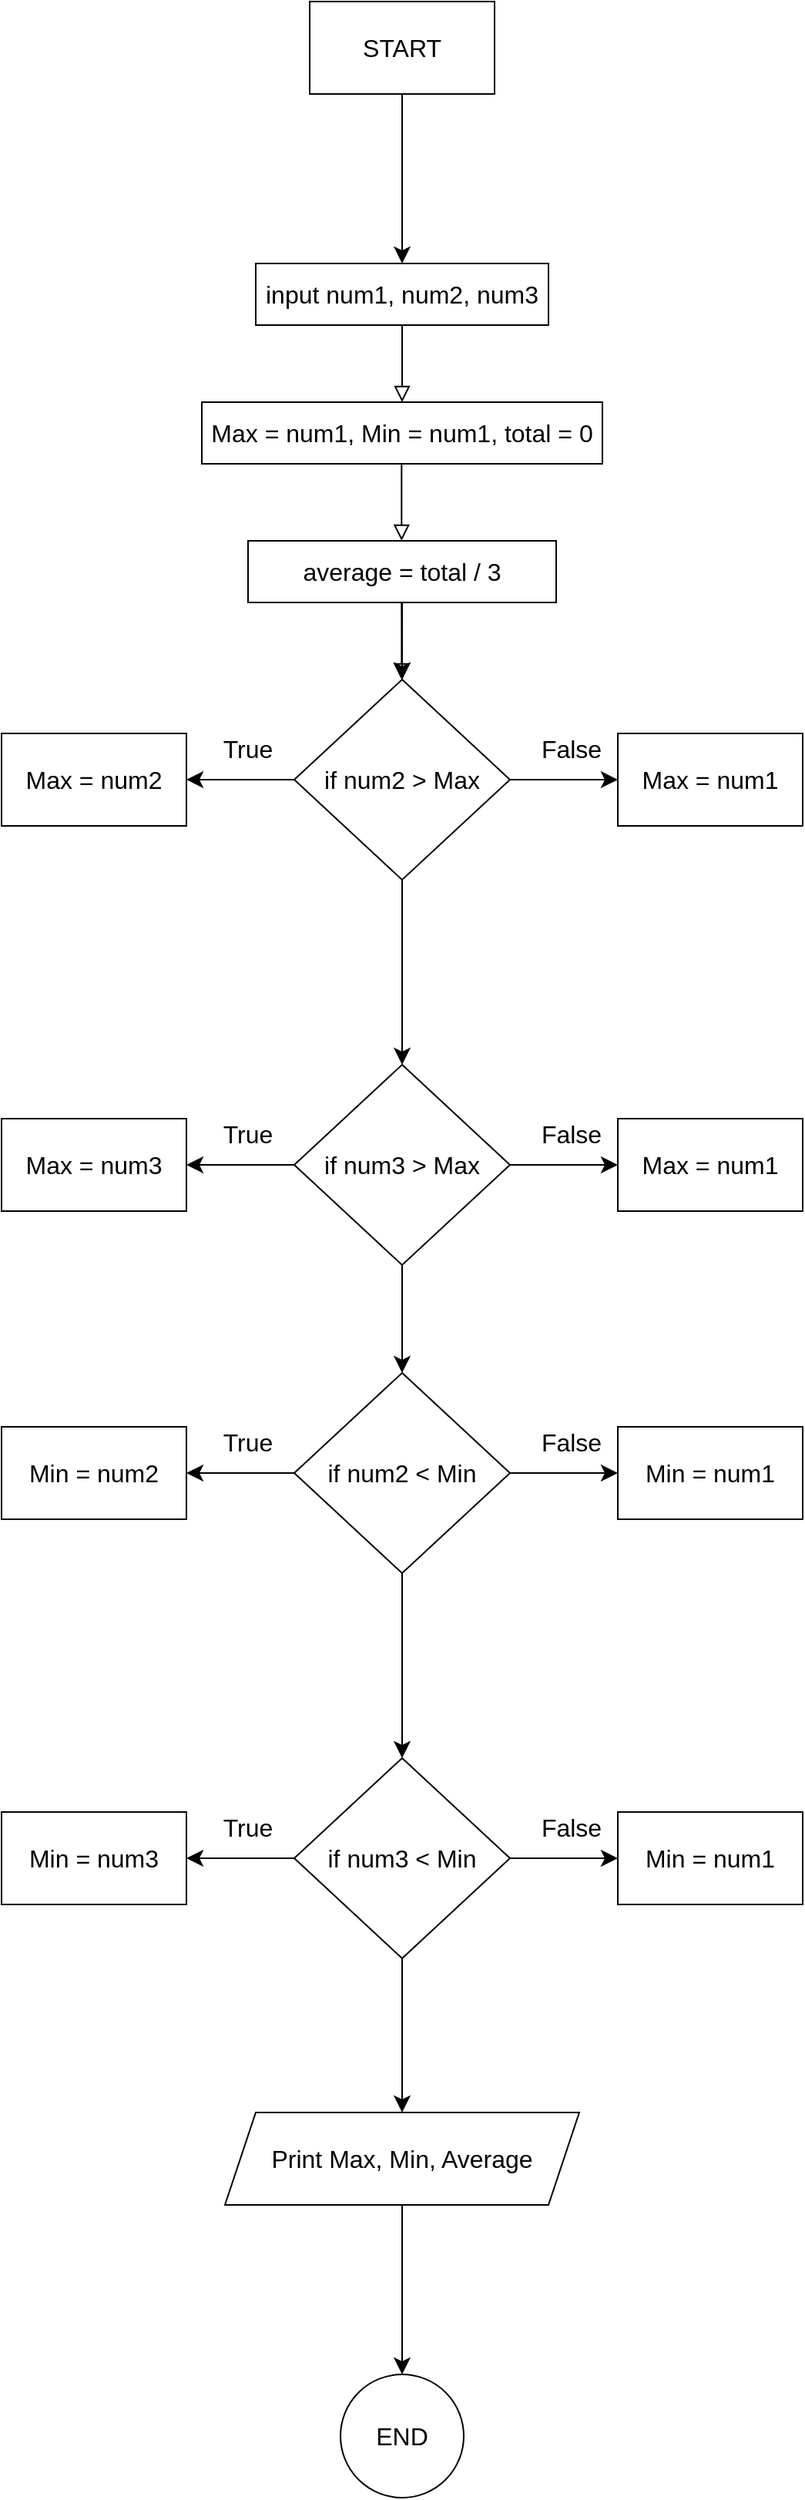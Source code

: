 <mxfile version="21.7.4" type="github">
  <diagram id="C5RBs43oDa-KdzZeNtuy" name="Page-1">
    <mxGraphModel dx="3341" dy="2786" grid="1" gridSize="10" guides="1" tooltips="1" connect="1" arrows="1" fold="1" page="1" pageScale="1" pageWidth="827" pageHeight="1169" math="0" shadow="0">
      <root>
        <mxCell id="WIyWlLk6GJQsqaUBKTNV-0" />
        <mxCell id="WIyWlLk6GJQsqaUBKTNV-1" parent="WIyWlLk6GJQsqaUBKTNV-0" />
        <mxCell id="WIyWlLk6GJQsqaUBKTNV-2" value="" style="rounded=0;html=1;jettySize=auto;orthogonalLoop=1;fontSize=11;endArrow=block;endFill=0;endSize=8;strokeWidth=1;shadow=0;labelBackgroundColor=none;edgeStyle=orthogonalEdgeStyle;" parent="WIyWlLk6GJQsqaUBKTNV-1" edge="1">
          <mxGeometry relative="1" as="geometry">
            <mxPoint x="220.0" y="120" as="sourcePoint" />
            <mxPoint x="220" y="170" as="targetPoint" />
          </mxGeometry>
        </mxCell>
        <mxCell id="vbviF0FD7I4cr9e5mkQ--0" value="input num1, num2, num3" style="rounded=0;whiteSpace=wrap;html=1;fontSize=16;" vertex="1" parent="WIyWlLk6GJQsqaUBKTNV-1">
          <mxGeometry x="125" y="80" width="190" height="40" as="geometry" />
        </mxCell>
        <mxCell id="vbviF0FD7I4cr9e5mkQ--1" value="Max = num1, Min = num1, total = 0" style="rounded=0;whiteSpace=wrap;html=1;fontSize=16;" vertex="1" parent="WIyWlLk6GJQsqaUBKTNV-1">
          <mxGeometry x="90" y="170" width="260" height="40" as="geometry" />
        </mxCell>
        <mxCell id="vbviF0FD7I4cr9e5mkQ--40" value="" style="edgeStyle=none;curved=1;rounded=0;orthogonalLoop=1;jettySize=auto;html=1;fontSize=12;startSize=8;endSize=8;" edge="1" parent="WIyWlLk6GJQsqaUBKTNV-1" source="vbviF0FD7I4cr9e5mkQ--2" target="vbviF0FD7I4cr9e5mkQ--4">
          <mxGeometry relative="1" as="geometry" />
        </mxCell>
        <mxCell id="vbviF0FD7I4cr9e5mkQ--41" value="" style="edgeStyle=none;curved=1;rounded=0;orthogonalLoop=1;jettySize=auto;html=1;fontSize=12;startSize=8;endSize=8;" edge="1" parent="WIyWlLk6GJQsqaUBKTNV-1" source="vbviF0FD7I4cr9e5mkQ--2" target="vbviF0FD7I4cr9e5mkQ--4">
          <mxGeometry relative="1" as="geometry" />
        </mxCell>
        <mxCell id="vbviF0FD7I4cr9e5mkQ--2" value="average = total / 3" style="rounded=0;whiteSpace=wrap;html=1;fontSize=16;" vertex="1" parent="WIyWlLk6GJQsqaUBKTNV-1">
          <mxGeometry x="120" y="260" width="200" height="40" as="geometry" />
        </mxCell>
        <mxCell id="vbviF0FD7I4cr9e5mkQ--3" value="" style="rounded=0;html=1;jettySize=auto;orthogonalLoop=1;fontSize=11;endArrow=block;endFill=0;endSize=8;strokeWidth=1;shadow=0;labelBackgroundColor=none;edgeStyle=orthogonalEdgeStyle;" edge="1" parent="WIyWlLk6GJQsqaUBKTNV-1">
          <mxGeometry relative="1" as="geometry">
            <mxPoint x="219.66" y="210" as="sourcePoint" />
            <mxPoint x="219.66" y="260" as="targetPoint" />
          </mxGeometry>
        </mxCell>
        <mxCell id="vbviF0FD7I4cr9e5mkQ--6" style="edgeStyle=none;curved=1;rounded=0;orthogonalLoop=1;jettySize=auto;html=1;fontSize=12;startSize=8;endSize=8;" edge="1" parent="WIyWlLk6GJQsqaUBKTNV-1" source="vbviF0FD7I4cr9e5mkQ--4">
          <mxGeometry relative="1" as="geometry">
            <mxPoint x="80" y="415" as="targetPoint" />
          </mxGeometry>
        </mxCell>
        <mxCell id="vbviF0FD7I4cr9e5mkQ--9" style="edgeStyle=none;curved=1;rounded=0;orthogonalLoop=1;jettySize=auto;html=1;fontSize=12;startSize=8;endSize=8;" edge="1" parent="WIyWlLk6GJQsqaUBKTNV-1" source="vbviF0FD7I4cr9e5mkQ--4">
          <mxGeometry relative="1" as="geometry">
            <mxPoint x="360.0" y="415" as="targetPoint" />
          </mxGeometry>
        </mxCell>
        <mxCell id="vbviF0FD7I4cr9e5mkQ--14" value="" style="edgeStyle=none;curved=1;rounded=0;orthogonalLoop=1;jettySize=auto;html=1;fontSize=12;startSize=8;endSize=8;" edge="1" parent="WIyWlLk6GJQsqaUBKTNV-1" source="vbviF0FD7I4cr9e5mkQ--4">
          <mxGeometry relative="1" as="geometry">
            <mxPoint x="220" y="600" as="targetPoint" />
          </mxGeometry>
        </mxCell>
        <mxCell id="vbviF0FD7I4cr9e5mkQ--4" value="if num2 &amp;gt; Max" style="rhombus;whiteSpace=wrap;html=1;fontSize=16;" vertex="1" parent="WIyWlLk6GJQsqaUBKTNV-1">
          <mxGeometry x="150" y="350" width="140" height="130" as="geometry" />
        </mxCell>
        <mxCell id="vbviF0FD7I4cr9e5mkQ--5" value="" style="rounded=0;html=1;jettySize=auto;orthogonalLoop=1;fontSize=11;endArrow=block;endFill=0;endSize=8;strokeWidth=1;shadow=0;labelBackgroundColor=none;edgeStyle=orthogonalEdgeStyle;" edge="1" parent="WIyWlLk6GJQsqaUBKTNV-1">
          <mxGeometry relative="1" as="geometry">
            <mxPoint x="219.66" y="300" as="sourcePoint" />
            <mxPoint x="219.66" y="350" as="targetPoint" />
            <Array as="points">
              <mxPoint x="220" y="320" />
              <mxPoint x="220" y="320" />
            </Array>
          </mxGeometry>
        </mxCell>
        <mxCell id="vbviF0FD7I4cr9e5mkQ--7" value="True" style="text;strokeColor=none;fillColor=none;html=1;align=center;verticalAlign=middle;whiteSpace=wrap;rounded=0;fontSize=16;" vertex="1" parent="WIyWlLk6GJQsqaUBKTNV-1">
          <mxGeometry x="90" y="380" width="60" height="30" as="geometry" />
        </mxCell>
        <mxCell id="vbviF0FD7I4cr9e5mkQ--8" value="False" style="text;strokeColor=none;fillColor=none;html=1;align=center;verticalAlign=middle;whiteSpace=wrap;rounded=0;fontSize=16;" vertex="1" parent="WIyWlLk6GJQsqaUBKTNV-1">
          <mxGeometry x="300" y="380" width="60" height="30" as="geometry" />
        </mxCell>
        <mxCell id="vbviF0FD7I4cr9e5mkQ--11" value="Max = num2" style="rounded=0;whiteSpace=wrap;html=1;fontSize=16;" vertex="1" parent="WIyWlLk6GJQsqaUBKTNV-1">
          <mxGeometry x="-40" y="385" width="120" height="60" as="geometry" />
        </mxCell>
        <mxCell id="vbviF0FD7I4cr9e5mkQ--12" value="Max = num1" style="rounded=0;whiteSpace=wrap;html=1;fontSize=16;" vertex="1" parent="WIyWlLk6GJQsqaUBKTNV-1">
          <mxGeometry x="360" y="385" width="120" height="60" as="geometry" />
        </mxCell>
        <mxCell id="vbviF0FD7I4cr9e5mkQ--15" style="edgeStyle=none;curved=1;rounded=0;orthogonalLoop=1;jettySize=auto;html=1;fontSize=12;startSize=8;endSize=8;" edge="1" parent="WIyWlLk6GJQsqaUBKTNV-1">
          <mxGeometry relative="1" as="geometry">
            <mxPoint x="80" y="665" as="targetPoint" />
            <mxPoint x="150" y="665" as="sourcePoint" />
          </mxGeometry>
        </mxCell>
        <mxCell id="vbviF0FD7I4cr9e5mkQ--16" style="edgeStyle=none;curved=1;rounded=0;orthogonalLoop=1;jettySize=auto;html=1;fontSize=12;startSize=8;endSize=8;" edge="1" parent="WIyWlLk6GJQsqaUBKTNV-1">
          <mxGeometry relative="1" as="geometry">
            <mxPoint x="360.0" y="665" as="targetPoint" />
            <mxPoint x="290" y="665" as="sourcePoint" />
          </mxGeometry>
        </mxCell>
        <mxCell id="vbviF0FD7I4cr9e5mkQ--17" value="True" style="text;strokeColor=none;fillColor=none;html=1;align=center;verticalAlign=middle;whiteSpace=wrap;rounded=0;fontSize=16;" vertex="1" parent="WIyWlLk6GJQsqaUBKTNV-1">
          <mxGeometry x="90" y="630" width="60" height="30" as="geometry" />
        </mxCell>
        <mxCell id="vbviF0FD7I4cr9e5mkQ--18" value="False" style="text;strokeColor=none;fillColor=none;html=1;align=center;verticalAlign=middle;whiteSpace=wrap;rounded=0;fontSize=16;" vertex="1" parent="WIyWlLk6GJQsqaUBKTNV-1">
          <mxGeometry x="300" y="630" width="60" height="30" as="geometry" />
        </mxCell>
        <mxCell id="vbviF0FD7I4cr9e5mkQ--19" value="Max = num3" style="rounded=0;whiteSpace=wrap;html=1;fontSize=16;" vertex="1" parent="WIyWlLk6GJQsqaUBKTNV-1">
          <mxGeometry x="-40" y="635" width="120" height="60" as="geometry" />
        </mxCell>
        <mxCell id="vbviF0FD7I4cr9e5mkQ--20" value="Max = num1" style="rounded=0;whiteSpace=wrap;html=1;fontSize=16;" vertex="1" parent="WIyWlLk6GJQsqaUBKTNV-1">
          <mxGeometry x="360" y="635" width="120" height="60" as="geometry" />
        </mxCell>
        <mxCell id="vbviF0FD7I4cr9e5mkQ--38" value="" style="edgeStyle=none;curved=1;rounded=0;orthogonalLoop=1;jettySize=auto;html=1;fontSize=12;startSize=8;endSize=8;" edge="1" parent="WIyWlLk6GJQsqaUBKTNV-1" source="vbviF0FD7I4cr9e5mkQ--21" target="vbviF0FD7I4cr9e5mkQ--37">
          <mxGeometry relative="1" as="geometry" />
        </mxCell>
        <mxCell id="vbviF0FD7I4cr9e5mkQ--21" value="if num3 &amp;gt; Max" style="rhombus;whiteSpace=wrap;html=1;fontSize=16;" vertex="1" parent="WIyWlLk6GJQsqaUBKTNV-1">
          <mxGeometry x="150" y="600" width="140" height="130" as="geometry" />
        </mxCell>
        <mxCell id="vbviF0FD7I4cr9e5mkQ--24" style="edgeStyle=none;curved=1;rounded=0;orthogonalLoop=1;jettySize=auto;html=1;fontSize=12;startSize=8;endSize=8;" edge="1" parent="WIyWlLk6GJQsqaUBKTNV-1">
          <mxGeometry relative="1" as="geometry">
            <mxPoint x="80" y="865" as="targetPoint" />
            <mxPoint x="150" y="865" as="sourcePoint" />
          </mxGeometry>
        </mxCell>
        <mxCell id="vbviF0FD7I4cr9e5mkQ--25" style="edgeStyle=none;curved=1;rounded=0;orthogonalLoop=1;jettySize=auto;html=1;fontSize=12;startSize=8;endSize=8;" edge="1" parent="WIyWlLk6GJQsqaUBKTNV-1">
          <mxGeometry relative="1" as="geometry">
            <mxPoint x="360.0" y="865" as="targetPoint" />
            <mxPoint x="290" y="865" as="sourcePoint" />
          </mxGeometry>
        </mxCell>
        <mxCell id="vbviF0FD7I4cr9e5mkQ--26" value="" style="edgeStyle=none;curved=1;rounded=0;orthogonalLoop=1;jettySize=auto;html=1;fontSize=12;startSize=8;endSize=8;" edge="1" parent="WIyWlLk6GJQsqaUBKTNV-1">
          <mxGeometry relative="1" as="geometry">
            <mxPoint x="220" y="930" as="sourcePoint" />
            <mxPoint x="220" y="1050" as="targetPoint" />
          </mxGeometry>
        </mxCell>
        <mxCell id="vbviF0FD7I4cr9e5mkQ--27" value="True" style="text;strokeColor=none;fillColor=none;html=1;align=center;verticalAlign=middle;whiteSpace=wrap;rounded=0;fontSize=16;" vertex="1" parent="WIyWlLk6GJQsqaUBKTNV-1">
          <mxGeometry x="90" y="830" width="60" height="30" as="geometry" />
        </mxCell>
        <mxCell id="vbviF0FD7I4cr9e5mkQ--28" value="False" style="text;strokeColor=none;fillColor=none;html=1;align=center;verticalAlign=middle;whiteSpace=wrap;rounded=0;fontSize=16;" vertex="1" parent="WIyWlLk6GJQsqaUBKTNV-1">
          <mxGeometry x="300" y="830" width="60" height="30" as="geometry" />
        </mxCell>
        <mxCell id="vbviF0FD7I4cr9e5mkQ--29" value="Min = num2" style="rounded=0;whiteSpace=wrap;html=1;fontSize=16;" vertex="1" parent="WIyWlLk6GJQsqaUBKTNV-1">
          <mxGeometry x="-40" y="835" width="120" height="60" as="geometry" />
        </mxCell>
        <mxCell id="vbviF0FD7I4cr9e5mkQ--30" value="Min = num1" style="rounded=0;whiteSpace=wrap;html=1;fontSize=16;" vertex="1" parent="WIyWlLk6GJQsqaUBKTNV-1">
          <mxGeometry x="360" y="835" width="120" height="60" as="geometry" />
        </mxCell>
        <mxCell id="vbviF0FD7I4cr9e5mkQ--31" style="edgeStyle=none;curved=1;rounded=0;orthogonalLoop=1;jettySize=auto;html=1;fontSize=12;startSize=8;endSize=8;" edge="1" parent="WIyWlLk6GJQsqaUBKTNV-1">
          <mxGeometry relative="1" as="geometry">
            <mxPoint x="80" y="1115" as="targetPoint" />
            <mxPoint x="150" y="1115" as="sourcePoint" />
          </mxGeometry>
        </mxCell>
        <mxCell id="vbviF0FD7I4cr9e5mkQ--32" style="edgeStyle=none;curved=1;rounded=0;orthogonalLoop=1;jettySize=auto;html=1;fontSize=12;startSize=8;endSize=8;" edge="1" parent="WIyWlLk6GJQsqaUBKTNV-1">
          <mxGeometry relative="1" as="geometry">
            <mxPoint x="360.0" y="1115" as="targetPoint" />
            <mxPoint x="290" y="1115" as="sourcePoint" />
          </mxGeometry>
        </mxCell>
        <mxCell id="vbviF0FD7I4cr9e5mkQ--33" value="True" style="text;strokeColor=none;fillColor=none;html=1;align=center;verticalAlign=middle;whiteSpace=wrap;rounded=0;fontSize=16;" vertex="1" parent="WIyWlLk6GJQsqaUBKTNV-1">
          <mxGeometry x="90" y="1080" width="60" height="30" as="geometry" />
        </mxCell>
        <mxCell id="vbviF0FD7I4cr9e5mkQ--34" value="False" style="text;strokeColor=none;fillColor=none;html=1;align=center;verticalAlign=middle;whiteSpace=wrap;rounded=0;fontSize=16;" vertex="1" parent="WIyWlLk6GJQsqaUBKTNV-1">
          <mxGeometry x="300" y="1080" width="60" height="30" as="geometry" />
        </mxCell>
        <mxCell id="vbviF0FD7I4cr9e5mkQ--35" value="Min = num3" style="rounded=0;whiteSpace=wrap;html=1;fontSize=16;" vertex="1" parent="WIyWlLk6GJQsqaUBKTNV-1">
          <mxGeometry x="-40" y="1085" width="120" height="60" as="geometry" />
        </mxCell>
        <mxCell id="vbviF0FD7I4cr9e5mkQ--36" value="Min = num1" style="rounded=0;whiteSpace=wrap;html=1;fontSize=16;" vertex="1" parent="WIyWlLk6GJQsqaUBKTNV-1">
          <mxGeometry x="360" y="1085" width="120" height="60" as="geometry" />
        </mxCell>
        <mxCell id="vbviF0FD7I4cr9e5mkQ--37" value="if num2 &amp;lt; Min" style="rhombus;whiteSpace=wrap;html=1;fontSize=16;" vertex="1" parent="WIyWlLk6GJQsqaUBKTNV-1">
          <mxGeometry x="150" y="800" width="140" height="130" as="geometry" />
        </mxCell>
        <mxCell id="vbviF0FD7I4cr9e5mkQ--48" value="" style="edgeStyle=none;curved=1;rounded=0;orthogonalLoop=1;jettySize=auto;html=1;fontSize=12;startSize=8;endSize=8;" edge="1" parent="WIyWlLk6GJQsqaUBKTNV-1" source="vbviF0FD7I4cr9e5mkQ--39" target="vbviF0FD7I4cr9e5mkQ--47">
          <mxGeometry relative="1" as="geometry" />
        </mxCell>
        <mxCell id="vbviF0FD7I4cr9e5mkQ--39" value="if num3 &amp;lt; Min" style="rhombus;whiteSpace=wrap;html=1;fontSize=16;" vertex="1" parent="WIyWlLk6GJQsqaUBKTNV-1">
          <mxGeometry x="150" y="1050" width="140" height="130" as="geometry" />
        </mxCell>
        <mxCell id="vbviF0FD7I4cr9e5mkQ--45" value="" style="edgeStyle=none;curved=1;rounded=0;orthogonalLoop=1;jettySize=auto;html=1;fontSize=12;startSize=8;endSize=8;" edge="1" parent="WIyWlLk6GJQsqaUBKTNV-1" source="vbviF0FD7I4cr9e5mkQ--43" target="vbviF0FD7I4cr9e5mkQ--0">
          <mxGeometry relative="1" as="geometry" />
        </mxCell>
        <mxCell id="vbviF0FD7I4cr9e5mkQ--43" value="START" style="whiteSpace=wrap;html=1;fontSize=16;rounded=0;" vertex="1" parent="WIyWlLk6GJQsqaUBKTNV-1">
          <mxGeometry x="160" y="-90" width="120" height="60" as="geometry" />
        </mxCell>
        <mxCell id="vbviF0FD7I4cr9e5mkQ--50" value="" style="edgeStyle=none;curved=1;rounded=0;orthogonalLoop=1;jettySize=auto;html=1;fontSize=12;startSize=8;endSize=8;" edge="1" parent="WIyWlLk6GJQsqaUBKTNV-1" source="vbviF0FD7I4cr9e5mkQ--47" target="vbviF0FD7I4cr9e5mkQ--49">
          <mxGeometry relative="1" as="geometry" />
        </mxCell>
        <mxCell id="vbviF0FD7I4cr9e5mkQ--47" value="Print Max, Min, Average" style="shape=parallelogram;perimeter=parallelogramPerimeter;whiteSpace=wrap;html=1;fixedSize=1;fontSize=16;" vertex="1" parent="WIyWlLk6GJQsqaUBKTNV-1">
          <mxGeometry x="105" y="1280" width="230" height="60" as="geometry" />
        </mxCell>
        <mxCell id="vbviF0FD7I4cr9e5mkQ--49" value="END" style="ellipse;whiteSpace=wrap;html=1;fontSize=16;" vertex="1" parent="WIyWlLk6GJQsqaUBKTNV-1">
          <mxGeometry x="180" y="1450" width="80" height="80" as="geometry" />
        </mxCell>
      </root>
    </mxGraphModel>
  </diagram>
</mxfile>
